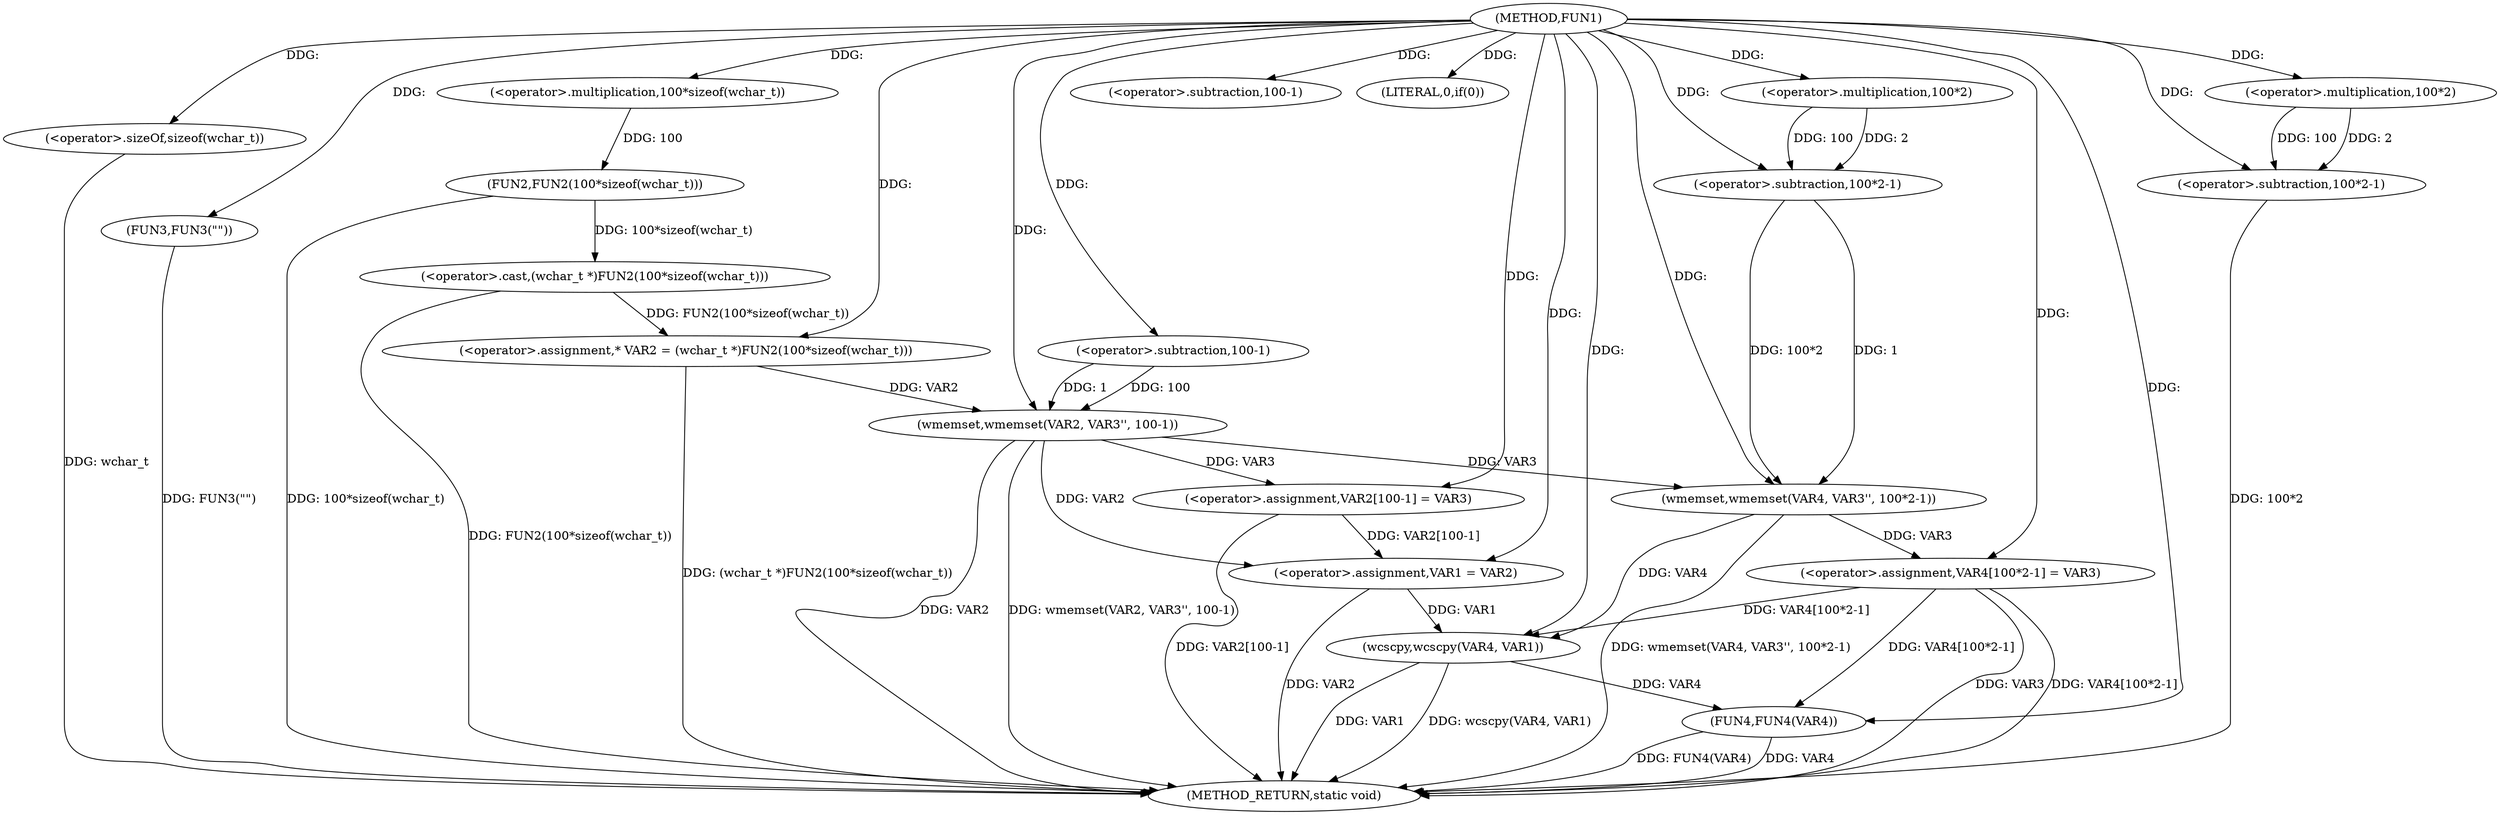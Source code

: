 digraph FUN1 {  
"1000100" [label = "(METHOD,FUN1)" ]
"1000160" [label = "(METHOD_RETURN,static void)" ]
"1000104" [label = "(<operator>.assignment,* VAR2 = (wchar_t *)FUN2(100*sizeof(wchar_t)))" ]
"1000106" [label = "(<operator>.cast,(wchar_t *)FUN2(100*sizeof(wchar_t)))" ]
"1000108" [label = "(FUN2,FUN2(100*sizeof(wchar_t)))" ]
"1000109" [label = "(<operator>.multiplication,100*sizeof(wchar_t))" ]
"1000111" [label = "(<operator>.sizeOf,sizeof(wchar_t))" ]
"1000113" [label = "(wmemset,wmemset(VAR2, VAR3'', 100-1))" ]
"1000116" [label = "(<operator>.subtraction,100-1)" ]
"1000119" [label = "(<operator>.assignment,VAR2[100-1] = VAR3)" ]
"1000122" [label = "(<operator>.subtraction,100-1)" ]
"1000127" [label = "(LITERAL,0,if(0))" ]
"1000129" [label = "(FUN3,FUN3(\"\"))" ]
"1000133" [label = "(<operator>.assignment,VAR1 = VAR2)" ]
"1000138" [label = "(wmemset,wmemset(VAR4, VAR3'', 100*2-1))" ]
"1000141" [label = "(<operator>.subtraction,100*2-1)" ]
"1000142" [label = "(<operator>.multiplication,100*2)" ]
"1000146" [label = "(<operator>.assignment,VAR4[100*2-1] = VAR3)" ]
"1000149" [label = "(<operator>.subtraction,100*2-1)" ]
"1000150" [label = "(<operator>.multiplication,100*2)" ]
"1000155" [label = "(wcscpy,wcscpy(VAR4, VAR1))" ]
"1000158" [label = "(FUN4,FUN4(VAR4))" ]
  "1000158" -> "1000160"  [ label = "DDG: VAR4"] 
  "1000106" -> "1000160"  [ label = "DDG: FUN2(100*sizeof(wchar_t))"] 
  "1000155" -> "1000160"  [ label = "DDG: VAR1"] 
  "1000113" -> "1000160"  [ label = "DDG: VAR2"] 
  "1000146" -> "1000160"  [ label = "DDG: VAR3"] 
  "1000149" -> "1000160"  [ label = "DDG: 100*2"] 
  "1000138" -> "1000160"  [ label = "DDG: wmemset(VAR4, VAR3'', 100*2-1)"] 
  "1000129" -> "1000160"  [ label = "DDG: FUN3(\"\")"] 
  "1000155" -> "1000160"  [ label = "DDG: wcscpy(VAR4, VAR1)"] 
  "1000158" -> "1000160"  [ label = "DDG: FUN4(VAR4)"] 
  "1000111" -> "1000160"  [ label = "DDG: wchar_t"] 
  "1000133" -> "1000160"  [ label = "DDG: VAR2"] 
  "1000113" -> "1000160"  [ label = "DDG: wmemset(VAR2, VAR3'', 100-1)"] 
  "1000119" -> "1000160"  [ label = "DDG: VAR2[100-1]"] 
  "1000146" -> "1000160"  [ label = "DDG: VAR4[100*2-1]"] 
  "1000104" -> "1000160"  [ label = "DDG: (wchar_t *)FUN2(100*sizeof(wchar_t))"] 
  "1000108" -> "1000160"  [ label = "DDG: 100*sizeof(wchar_t)"] 
  "1000106" -> "1000104"  [ label = "DDG: FUN2(100*sizeof(wchar_t))"] 
  "1000100" -> "1000104"  [ label = "DDG: "] 
  "1000108" -> "1000106"  [ label = "DDG: 100*sizeof(wchar_t)"] 
  "1000109" -> "1000108"  [ label = "DDG: 100"] 
  "1000100" -> "1000109"  [ label = "DDG: "] 
  "1000100" -> "1000111"  [ label = "DDG: "] 
  "1000104" -> "1000113"  [ label = "DDG: VAR2"] 
  "1000100" -> "1000113"  [ label = "DDG: "] 
  "1000116" -> "1000113"  [ label = "DDG: 100"] 
  "1000116" -> "1000113"  [ label = "DDG: 1"] 
  "1000100" -> "1000116"  [ label = "DDG: "] 
  "1000113" -> "1000119"  [ label = "DDG: VAR3"] 
  "1000100" -> "1000119"  [ label = "DDG: "] 
  "1000100" -> "1000122"  [ label = "DDG: "] 
  "1000100" -> "1000127"  [ label = "DDG: "] 
  "1000100" -> "1000129"  [ label = "DDG: "] 
  "1000113" -> "1000133"  [ label = "DDG: VAR2"] 
  "1000119" -> "1000133"  [ label = "DDG: VAR2[100-1]"] 
  "1000100" -> "1000133"  [ label = "DDG: "] 
  "1000100" -> "1000138"  [ label = "DDG: "] 
  "1000113" -> "1000138"  [ label = "DDG: VAR3"] 
  "1000141" -> "1000138"  [ label = "DDG: 100*2"] 
  "1000141" -> "1000138"  [ label = "DDG: 1"] 
  "1000142" -> "1000141"  [ label = "DDG: 100"] 
  "1000142" -> "1000141"  [ label = "DDG: 2"] 
  "1000100" -> "1000142"  [ label = "DDG: "] 
  "1000100" -> "1000141"  [ label = "DDG: "] 
  "1000138" -> "1000146"  [ label = "DDG: VAR3"] 
  "1000100" -> "1000146"  [ label = "DDG: "] 
  "1000150" -> "1000149"  [ label = "DDG: 100"] 
  "1000150" -> "1000149"  [ label = "DDG: 2"] 
  "1000100" -> "1000150"  [ label = "DDG: "] 
  "1000100" -> "1000149"  [ label = "DDG: "] 
  "1000138" -> "1000155"  [ label = "DDG: VAR4"] 
  "1000146" -> "1000155"  [ label = "DDG: VAR4[100*2-1]"] 
  "1000100" -> "1000155"  [ label = "DDG: "] 
  "1000133" -> "1000155"  [ label = "DDG: VAR1"] 
  "1000155" -> "1000158"  [ label = "DDG: VAR4"] 
  "1000146" -> "1000158"  [ label = "DDG: VAR4[100*2-1]"] 
  "1000100" -> "1000158"  [ label = "DDG: "] 
}
